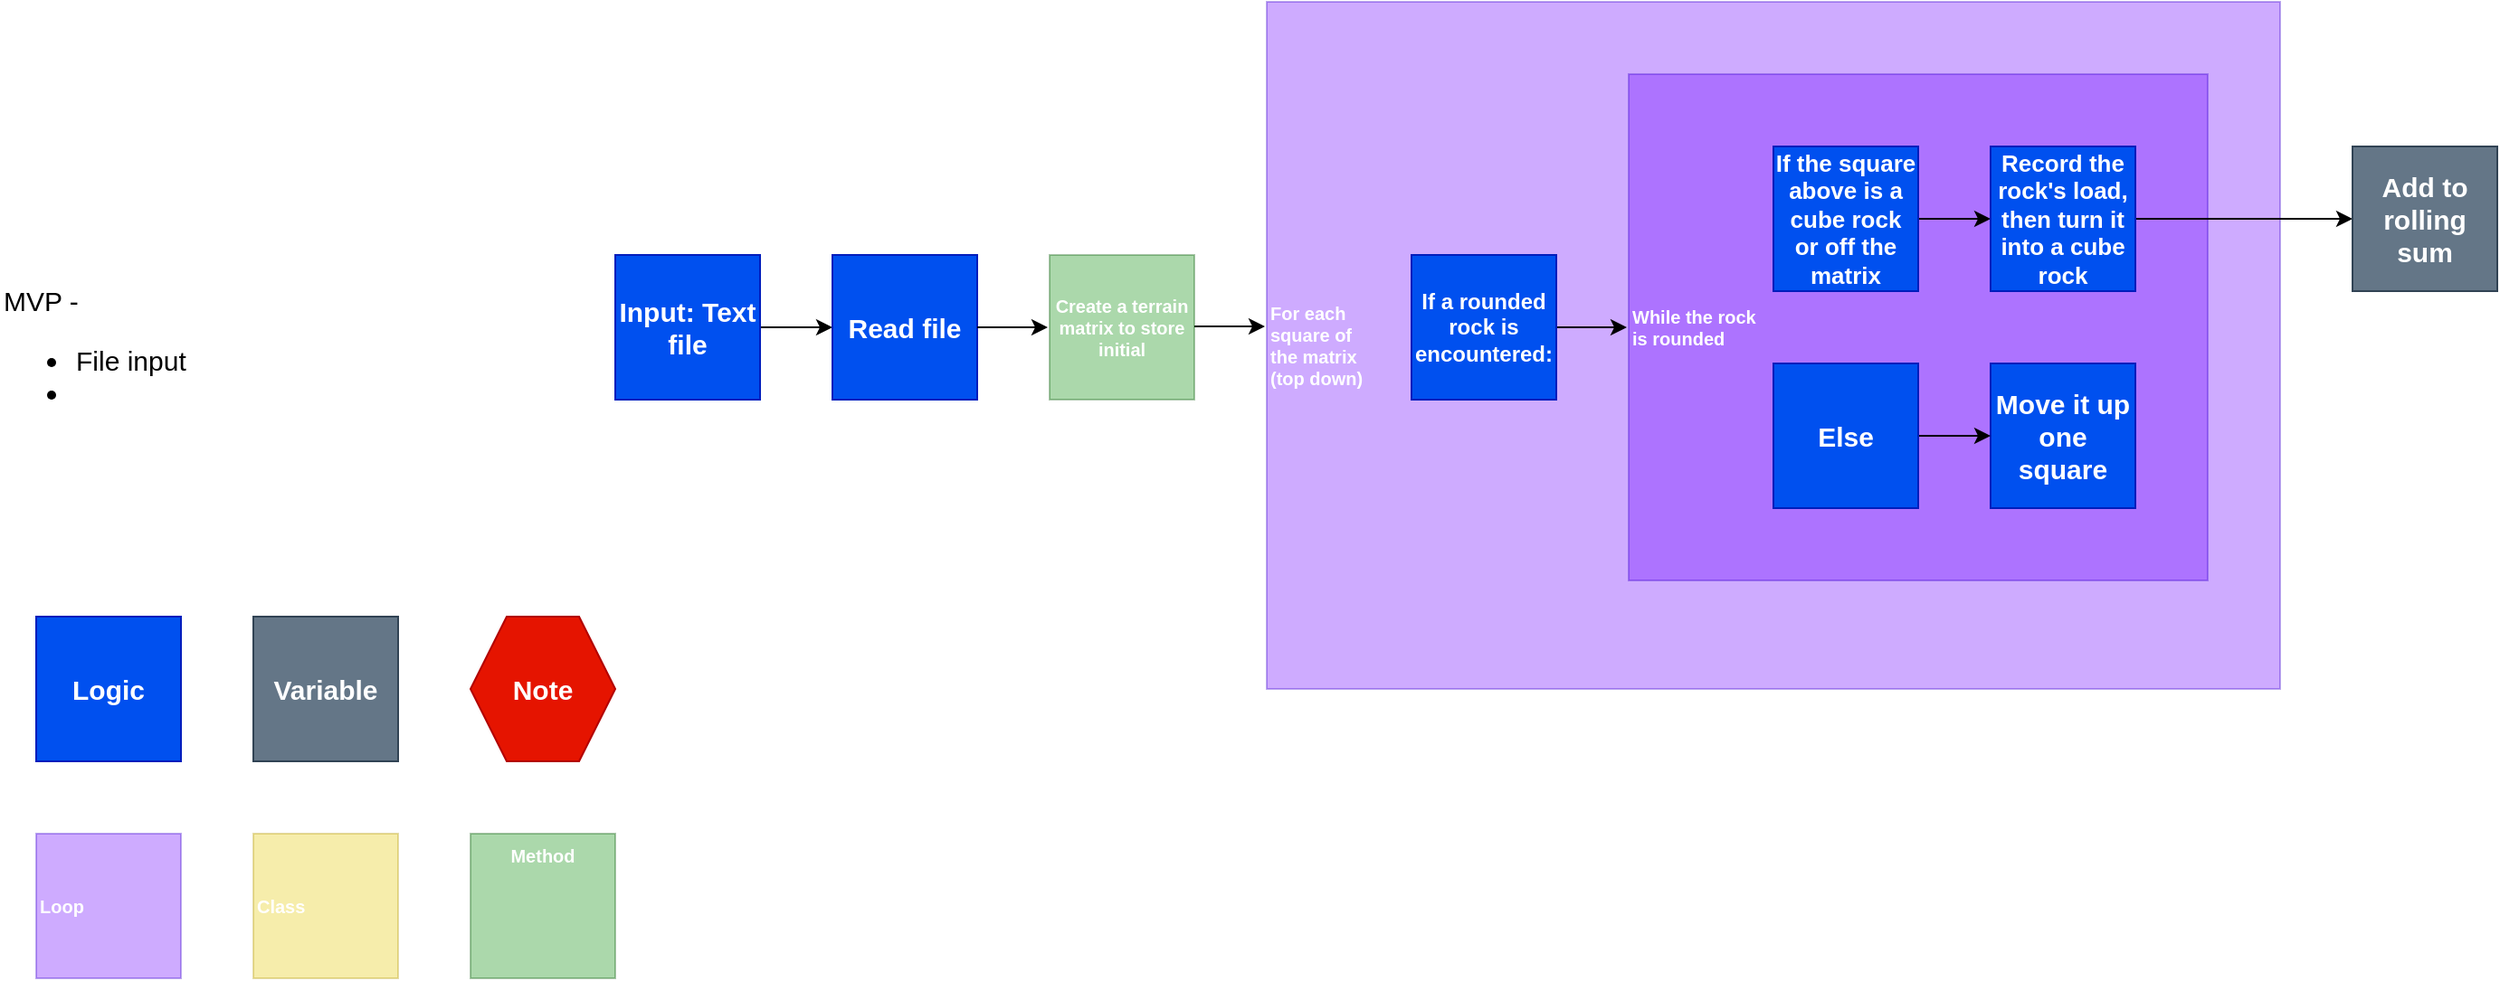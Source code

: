 <mxfile version="22.0.0" type="device">
  <diagram name="Page-1" id="7tcNL8frNFZ8IFNDzjhc">
    <mxGraphModel dx="1395" dy="697" grid="1" gridSize="10" guides="1" tooltips="1" connect="1" arrows="1" fold="1" page="1" pageScale="1" pageWidth="827" pageHeight="1169" math="0" shadow="0">
      <root>
        <mxCell id="0" />
        <mxCell id="1" parent="0" />
        <mxCell id="dxnSRGxdNhRRQwVJGDiP-4" value="For each &lt;br&gt;square of &lt;br&gt;the matrix &lt;br&gt;(top down)" style="rounded=0;whiteSpace=wrap;html=1;fillColor=#6a00ff;fontColor=#ffffff;strokeColor=#3700CC;fontSize=10;fontStyle=1;align=left;opacity=33;perimeterSpacing=1;strokeWidth=1;" vertex="1" parent="1">
          <mxGeometry x="720" y="60" width="560" height="380" as="geometry" />
        </mxCell>
        <mxCell id="dxnSRGxdNhRRQwVJGDiP-7" value="While the rock &lt;br&gt;is rounded" style="rounded=0;whiteSpace=wrap;html=1;fillColor=#6a00ff;fontColor=#ffffff;strokeColor=#3700CC;fontSize=10;fontStyle=1;align=left;opacity=33;perimeterSpacing=1;strokeWidth=1;" vertex="1" parent="1">
          <mxGeometry x="920" y="100" width="320" height="280" as="geometry" />
        </mxCell>
        <mxCell id="U_aL4a58CHrOEwLBDPAP-1" value="Loop" style="rounded=0;whiteSpace=wrap;html=1;fillColor=#6a00ff;fontColor=#ffffff;strokeColor=#3700CC;fontSize=10;fontStyle=1;align=left;opacity=33;perimeterSpacing=1;strokeWidth=1;" parent="1" vertex="1">
          <mxGeometry x="40" y="520" width="80" height="80" as="geometry" />
        </mxCell>
        <mxCell id="U_aL4a58CHrOEwLBDPAP-2" value="Class" style="rounded=0;whiteSpace=wrap;html=1;fillColor=#e3c800;fontColor=#FFFFFF;strokeColor=#B09500;fontSize=10;fontStyle=1;align=left;opacity=33;perimeterSpacing=1;strokeWidth=1;" parent="1" vertex="1">
          <mxGeometry x="160" y="520" width="80" height="80" as="geometry" />
        </mxCell>
        <mxCell id="U_aL4a58CHrOEwLBDPAP-3" value="Method" style="rounded=0;whiteSpace=wrap;html=1;fillColor=#008a00;fontColor=#ffffff;strokeColor=#005700;fontSize=10;fontStyle=1;align=center;opacity=33;perimeterSpacing=1;strokeWidth=1;verticalAlign=top;" parent="1" vertex="1">
          <mxGeometry x="280" y="520" width="80" height="80" as="geometry" />
        </mxCell>
        <mxCell id="U_aL4a58CHrOEwLBDPAP-4" value="Logic" style="rounded=0;whiteSpace=wrap;html=1;fillColor=#0050ef;fontColor=#ffffff;strokeColor=#001DBC;fontSize=15;fontStyle=1" parent="1" vertex="1">
          <mxGeometry x="40" y="400" width="80" height="80" as="geometry" />
        </mxCell>
        <mxCell id="U_aL4a58CHrOEwLBDPAP-5" value="Variable" style="rounded=0;whiteSpace=wrap;html=1;fillColor=#647687;fontColor=#ffffff;strokeColor=#314354;fontSize=15;fontStyle=1" parent="1" vertex="1">
          <mxGeometry x="160" y="400" width="80" height="80" as="geometry" />
        </mxCell>
        <mxCell id="U_aL4a58CHrOEwLBDPAP-6" value="Note" style="shape=hexagon;perimeter=hexagonPerimeter2;whiteSpace=wrap;html=1;fixedSize=1;fillColor=#e51400;fontColor=#ffffff;strokeColor=#B20000;fontStyle=1;fontSize=15;" parent="1" vertex="1">
          <mxGeometry x="280" y="400" width="80" height="80" as="geometry" />
        </mxCell>
        <mxCell id="U_aL4a58CHrOEwLBDPAP-7" style="edgeStyle=orthogonalEdgeStyle;rounded=0;orthogonalLoop=1;jettySize=auto;html=1;exitX=1;exitY=0.5;exitDx=0;exitDy=0;entryX=0;entryY=0.5;entryDx=0;entryDy=0;" parent="1" source="U_aL4a58CHrOEwLBDPAP-8" target="U_aL4a58CHrOEwLBDPAP-9" edge="1">
          <mxGeometry relative="1" as="geometry" />
        </mxCell>
        <mxCell id="U_aL4a58CHrOEwLBDPAP-8" value="Input: Text file" style="rounded=0;whiteSpace=wrap;html=1;fillColor=#0050ef;fontColor=#ffffff;strokeColor=#001DBC;fontSize=15;fontStyle=1" parent="1" vertex="1">
          <mxGeometry x="360" y="200" width="80" height="80" as="geometry" />
        </mxCell>
        <mxCell id="U_aL4a58CHrOEwLBDPAP-9" value="Read file" style="rounded=0;whiteSpace=wrap;html=1;fillColor=#0050ef;fontColor=#ffffff;strokeColor=#001DBC;fontSize=15;fontStyle=1" parent="1" vertex="1">
          <mxGeometry x="480" y="200" width="80" height="80" as="geometry" />
        </mxCell>
        <mxCell id="U_aL4a58CHrOEwLBDPAP-10" value="MVP - &lt;br style=&quot;font-size: 15px;&quot;&gt;&lt;ul&gt;&lt;li&gt;File input&lt;/li&gt;&lt;li&gt;&lt;br&gt;&lt;/li&gt;&lt;/ul&gt;" style="text;html=1;strokeColor=none;fillColor=none;align=left;verticalAlign=top;whiteSpace=wrap;rounded=0;fontSize=15;" parent="1" vertex="1">
          <mxGeometry x="20" y="210" width="340" height="190" as="geometry" />
        </mxCell>
        <mxCell id="dxnSRGxdNhRRQwVJGDiP-1" value="" style="edgeStyle=orthogonalEdgeStyle;rounded=0;orthogonalLoop=1;jettySize=auto;html=1;" edge="1" parent="1">
          <mxGeometry relative="1" as="geometry">
            <mxPoint x="680" y="239.5" as="sourcePoint" />
            <mxPoint x="719" y="239.5" as="targetPoint" />
          </mxGeometry>
        </mxCell>
        <mxCell id="dxnSRGxdNhRRQwVJGDiP-2" value="Create a terrain matrix to store initial" style="rounded=0;whiteSpace=wrap;html=1;fillColor=#008a00;fontColor=#ffffff;strokeColor=#005700;fontSize=10;fontStyle=1;align=center;opacity=33;perimeterSpacing=1;strokeWidth=1;verticalAlign=middle;" vertex="1" parent="1">
          <mxGeometry x="600" y="200" width="80" height="80" as="geometry" />
        </mxCell>
        <mxCell id="dxnSRGxdNhRRQwVJGDiP-3" value="" style="edgeStyle=orthogonalEdgeStyle;rounded=0;orthogonalLoop=1;jettySize=auto;html=1;" edge="1" parent="1">
          <mxGeometry relative="1" as="geometry">
            <mxPoint x="560" y="240" as="sourcePoint" />
            <mxPoint x="599" y="240" as="targetPoint" />
          </mxGeometry>
        </mxCell>
        <mxCell id="dxnSRGxdNhRRQwVJGDiP-11" value="" style="edgeStyle=orthogonalEdgeStyle;rounded=0;orthogonalLoop=1;jettySize=auto;html=1;" edge="1" parent="1" source="dxnSRGxdNhRRQwVJGDiP-5" target="dxnSRGxdNhRRQwVJGDiP-7">
          <mxGeometry relative="1" as="geometry" />
        </mxCell>
        <mxCell id="dxnSRGxdNhRRQwVJGDiP-5" value="If a rounded rock is encountered:" style="rounded=0;whiteSpace=wrap;html=1;fillColor=#0050ef;fontColor=#ffffff;strokeColor=#001DBC;fontSize=12;fontStyle=1" vertex="1" parent="1">
          <mxGeometry x="800" y="200" width="80" height="80" as="geometry" />
        </mxCell>
        <mxCell id="dxnSRGxdNhRRQwVJGDiP-10" value="" style="edgeStyle=orthogonalEdgeStyle;rounded=0;orthogonalLoop=1;jettySize=auto;html=1;" edge="1" parent="1" source="dxnSRGxdNhRRQwVJGDiP-6" target="dxnSRGxdNhRRQwVJGDiP-8">
          <mxGeometry relative="1" as="geometry" />
        </mxCell>
        <mxCell id="dxnSRGxdNhRRQwVJGDiP-6" value="If the square above is a cube rock or off the matrix" style="rounded=0;whiteSpace=wrap;html=1;fillColor=#0050ef;fontColor=#ffffff;strokeColor=#001DBC;fontSize=13;fontStyle=1" vertex="1" parent="1">
          <mxGeometry x="1000" y="140" width="80" height="80" as="geometry" />
        </mxCell>
        <mxCell id="dxnSRGxdNhRRQwVJGDiP-15" style="edgeStyle=orthogonalEdgeStyle;rounded=0;orthogonalLoop=1;jettySize=auto;html=1;" edge="1" parent="1" source="dxnSRGxdNhRRQwVJGDiP-8" target="dxnSRGxdNhRRQwVJGDiP-14">
          <mxGeometry relative="1" as="geometry" />
        </mxCell>
        <mxCell id="dxnSRGxdNhRRQwVJGDiP-8" value="Record the rock&#39;s load, then turn it into a cube rock" style="rounded=0;whiteSpace=wrap;html=1;fillColor=#0050ef;fontColor=#ffffff;strokeColor=#001DBC;fontSize=13;fontStyle=1" vertex="1" parent="1">
          <mxGeometry x="1120" y="140" width="80" height="80" as="geometry" />
        </mxCell>
        <mxCell id="dxnSRGxdNhRRQwVJGDiP-9" value="Move it up one square" style="rounded=0;whiteSpace=wrap;html=1;fillColor=#0050ef;fontColor=#ffffff;strokeColor=#001DBC;fontSize=15;fontStyle=1" vertex="1" parent="1">
          <mxGeometry x="1120" y="260" width="80" height="80" as="geometry" />
        </mxCell>
        <mxCell id="dxnSRGxdNhRRQwVJGDiP-13" value="" style="edgeStyle=orthogonalEdgeStyle;rounded=0;orthogonalLoop=1;jettySize=auto;html=1;" edge="1" parent="1" source="dxnSRGxdNhRRQwVJGDiP-12" target="dxnSRGxdNhRRQwVJGDiP-9">
          <mxGeometry relative="1" as="geometry" />
        </mxCell>
        <mxCell id="dxnSRGxdNhRRQwVJGDiP-12" value="Else" style="rounded=0;whiteSpace=wrap;html=1;fillColor=#0050ef;fontColor=#ffffff;strokeColor=#001DBC;fontSize=15;fontStyle=1" vertex="1" parent="1">
          <mxGeometry x="1000" y="260" width="80" height="80" as="geometry" />
        </mxCell>
        <mxCell id="dxnSRGxdNhRRQwVJGDiP-14" value="Add to rolling sum" style="rounded=0;whiteSpace=wrap;html=1;fillColor=#647687;fontColor=#ffffff;strokeColor=#314354;fontSize=15;fontStyle=1" vertex="1" parent="1">
          <mxGeometry x="1320" y="140" width="80" height="80" as="geometry" />
        </mxCell>
      </root>
    </mxGraphModel>
  </diagram>
</mxfile>
